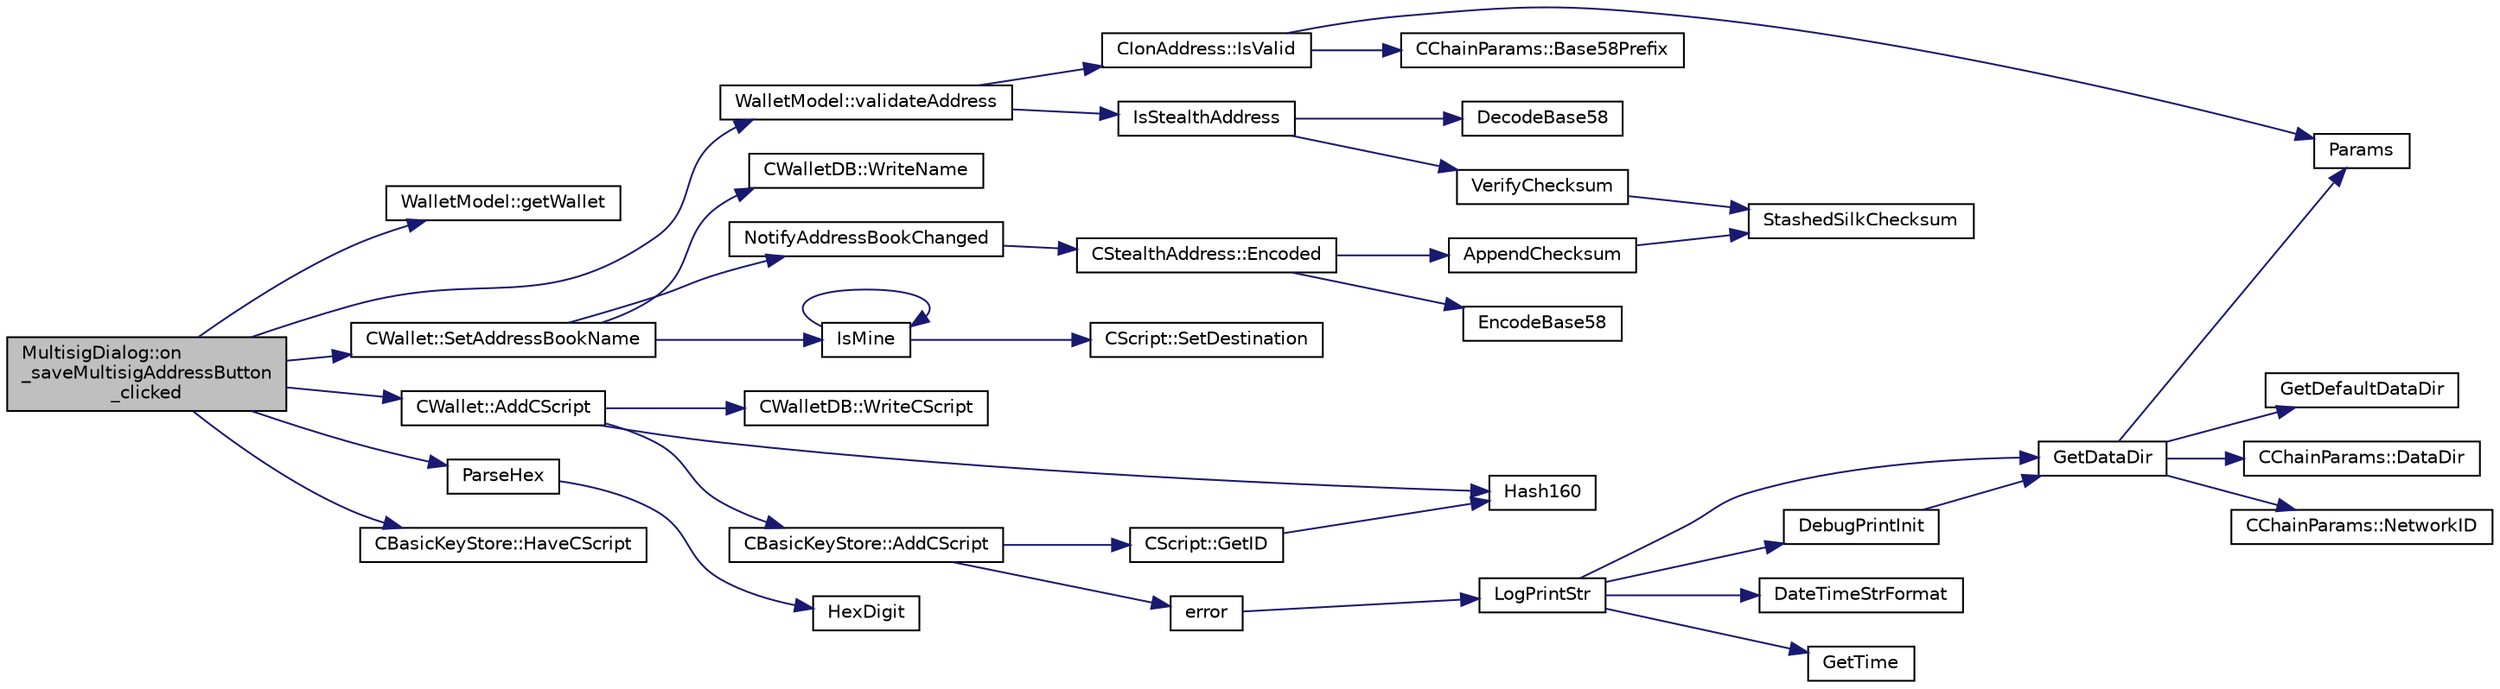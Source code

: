 digraph "MultisigDialog::on_saveMultisigAddressButton_clicked"
{
  edge [fontname="Helvetica",fontsize="10",labelfontname="Helvetica",labelfontsize="10"];
  node [fontname="Helvetica",fontsize="10",shape=record];
  rankdir="LR";
  Node221 [label="MultisigDialog::on\l_saveMultisigAddressButton\l_clicked",height=0.2,width=0.4,color="black", fillcolor="grey75", style="filled", fontcolor="black"];
  Node221 -> Node222 [color="midnightblue",fontsize="10",style="solid",fontname="Helvetica"];
  Node222 [label="WalletModel::getWallet",height=0.2,width=0.4,color="black", fillcolor="white", style="filled",URL="$d4/d27/class_wallet_model.html#aa3160f1900fce209230251547e434c90"];
  Node221 -> Node223 [color="midnightblue",fontsize="10",style="solid",fontname="Helvetica"];
  Node223 [label="WalletModel::validateAddress",height=0.2,width=0.4,color="black", fillcolor="white", style="filled",URL="$d4/d27/class_wallet_model.html#a04604615253aeaae1253b1412a70a1f7"];
  Node223 -> Node224 [color="midnightblue",fontsize="10",style="solid",fontname="Helvetica"];
  Node224 [label="IsStealthAddress",height=0.2,width=0.4,color="black", fillcolor="white", style="filled",URL="$db/d2d/stealth_8cpp.html#a26c89afcb720e8b1a9c9dadaee26757b"];
  Node224 -> Node225 [color="midnightblue",fontsize="10",style="solid",fontname="Helvetica"];
  Node225 [label="DecodeBase58",height=0.2,width=0.4,color="black", fillcolor="white", style="filled",URL="$db/d9c/base58_8cpp.html#a0f74d1d6e7e982cad4b0e538acea4538",tooltip="Decode a base58-encoded string (psz) into a byte vector (vchRet). "];
  Node224 -> Node226 [color="midnightblue",fontsize="10",style="solid",fontname="Helvetica"];
  Node226 [label="VerifyChecksum",height=0.2,width=0.4,color="black", fillcolor="white", style="filled",URL="$db/d2d/stealth_8cpp.html#a5ff6f6775db5f747f5088c7ef8264b74"];
  Node226 -> Node227 [color="midnightblue",fontsize="10",style="solid",fontname="Helvetica"];
  Node227 [label="StashedSilkChecksum",height=0.2,width=0.4,color="black", fillcolor="white", style="filled",URL="$db/d2d/stealth_8cpp.html#abb79a3b98a10b85daf3f3ff35c1cbfa8"];
  Node223 -> Node228 [color="midnightblue",fontsize="10",style="solid",fontname="Helvetica"];
  Node228 [label="CIonAddress::IsValid",height=0.2,width=0.4,color="black", fillcolor="white", style="filled",URL="$d1/de4/class_c_ion_address.html#a93cb71370b938e7fad4a74c4b5775da6"];
  Node228 -> Node229 [color="midnightblue",fontsize="10",style="solid",fontname="Helvetica"];
  Node229 [label="Params",height=0.2,width=0.4,color="black", fillcolor="white", style="filled",URL="$df/dbf/chainparams_8cpp.html#ace5c5b706d71a324a417dd2db394fd4a",tooltip="Return the currently selected parameters. "];
  Node228 -> Node230 [color="midnightblue",fontsize="10",style="solid",fontname="Helvetica"];
  Node230 [label="CChainParams::Base58Prefix",height=0.2,width=0.4,color="black", fillcolor="white", style="filled",URL="$d1/d4f/class_c_chain_params.html#a103c58eca4a26a71201882b3ed6c4cb4"];
  Node221 -> Node231 [color="midnightblue",fontsize="10",style="solid",fontname="Helvetica"];
  Node231 [label="ParseHex",height=0.2,width=0.4,color="black", fillcolor="white", style="filled",URL="$df/d2d/util_8cpp.html#abea395175fbc4a788ed0f0a41710b8a7"];
  Node231 -> Node232 [color="midnightblue",fontsize="10",style="solid",fontname="Helvetica"];
  Node232 [label="HexDigit",height=0.2,width=0.4,color="black", fillcolor="white", style="filled",URL="$df/d2d/util_8cpp.html#aa59e8a8c5a39cb5041f93bb95dd02119"];
  Node221 -> Node233 [color="midnightblue",fontsize="10",style="solid",fontname="Helvetica"];
  Node233 [label="CBasicKeyStore::HaveCScript",height=0.2,width=0.4,color="black", fillcolor="white", style="filled",URL="$db/db1/class_c_basic_key_store.html#a499e0a1d117b43e3200883d88a400bf6"];
  Node221 -> Node234 [color="midnightblue",fontsize="10",style="solid",fontname="Helvetica"];
  Node234 [label="CWallet::AddCScript",height=0.2,width=0.4,color="black", fillcolor="white", style="filled",URL="$d2/de5/class_c_wallet.html#ad7edacad1c926bc4b7fe0dc1be95ce31"];
  Node234 -> Node235 [color="midnightblue",fontsize="10",style="solid",fontname="Helvetica"];
  Node235 [label="CBasicKeyStore::AddCScript",height=0.2,width=0.4,color="black", fillcolor="white", style="filled",URL="$db/db1/class_c_basic_key_store.html#a56249ce3540398999cd397eeb662e836"];
  Node235 -> Node236 [color="midnightblue",fontsize="10",style="solid",fontname="Helvetica"];
  Node236 [label="error",height=0.2,width=0.4,color="black", fillcolor="white", style="filled",URL="$d8/d3c/util_8h.html#af8985880cf4ef26df0a5aa2ffcb76662"];
  Node236 -> Node237 [color="midnightblue",fontsize="10",style="solid",fontname="Helvetica"];
  Node237 [label="LogPrintStr",height=0.2,width=0.4,color="black", fillcolor="white", style="filled",URL="$d8/d3c/util_8h.html#afd4c3002b2797c0560adddb6af3ca1da"];
  Node237 -> Node238 [color="midnightblue",fontsize="10",style="solid",fontname="Helvetica"];
  Node238 [label="DebugPrintInit",height=0.2,width=0.4,color="black", fillcolor="white", style="filled",URL="$df/d2d/util_8cpp.html#a751ff5f21d880737811136b5e0bcea12"];
  Node238 -> Node239 [color="midnightblue",fontsize="10",style="solid",fontname="Helvetica"];
  Node239 [label="GetDataDir",height=0.2,width=0.4,color="black", fillcolor="white", style="filled",URL="$df/d2d/util_8cpp.html#ab83866a054745d4b30a3948a1b44beba"];
  Node239 -> Node229 [color="midnightblue",fontsize="10",style="solid",fontname="Helvetica"];
  Node239 -> Node240 [color="midnightblue",fontsize="10",style="solid",fontname="Helvetica"];
  Node240 [label="CChainParams::NetworkID",height=0.2,width=0.4,color="black", fillcolor="white", style="filled",URL="$d1/d4f/class_c_chain_params.html#a90dc493ec0c0325c98c3ac06eb99862b"];
  Node239 -> Node241 [color="midnightblue",fontsize="10",style="solid",fontname="Helvetica"];
  Node241 [label="GetDefaultDataDir",height=0.2,width=0.4,color="black", fillcolor="white", style="filled",URL="$df/d2d/util_8cpp.html#ab272995de020a3bcbf743be630e485c6"];
  Node239 -> Node242 [color="midnightblue",fontsize="10",style="solid",fontname="Helvetica"];
  Node242 [label="CChainParams::DataDir",height=0.2,width=0.4,color="black", fillcolor="white", style="filled",URL="$d1/d4f/class_c_chain_params.html#a959488b5d8e6fe62857940b831d73a78"];
  Node237 -> Node239 [color="midnightblue",fontsize="10",style="solid",fontname="Helvetica"];
  Node237 -> Node243 [color="midnightblue",fontsize="10",style="solid",fontname="Helvetica"];
  Node243 [label="DateTimeStrFormat",height=0.2,width=0.4,color="black", fillcolor="white", style="filled",URL="$df/d2d/util_8cpp.html#a749bc6776c8ec72d7c5e4dea56aee415"];
  Node237 -> Node244 [color="midnightblue",fontsize="10",style="solid",fontname="Helvetica"];
  Node244 [label="GetTime",height=0.2,width=0.4,color="black", fillcolor="white", style="filled",URL="$df/d2d/util_8cpp.html#a46fac5fba8ba905b5f9acb364f5d8c6f"];
  Node235 -> Node245 [color="midnightblue",fontsize="10",style="solid",fontname="Helvetica"];
  Node245 [label="CScript::GetID",height=0.2,width=0.4,color="black", fillcolor="white", style="filled",URL="$d9/d4b/class_c_script.html#a650fd970d7f03946c741ded7dba2c72c"];
  Node245 -> Node246 [color="midnightblue",fontsize="10",style="solid",fontname="Helvetica"];
  Node246 [label="Hash160",height=0.2,width=0.4,color="black", fillcolor="white", style="filled",URL="$db/dfb/hash_8h.html#a4490f70ddae16e9e48460a0416a48a6b"];
  Node234 -> Node247 [color="midnightblue",fontsize="10",style="solid",fontname="Helvetica"];
  Node247 [label="CWalletDB::WriteCScript",height=0.2,width=0.4,color="black", fillcolor="white", style="filled",URL="$d4/d90/class_c_wallet_d_b.html#a8c69e48e2305775898658e0a4f4616c9"];
  Node234 -> Node246 [color="midnightblue",fontsize="10",style="solid",fontname="Helvetica"];
  Node221 -> Node248 [color="midnightblue",fontsize="10",style="solid",fontname="Helvetica"];
  Node248 [label="CWallet::SetAddressBookName",height=0.2,width=0.4,color="black", fillcolor="white", style="filled",URL="$d2/de5/class_c_wallet.html#a95d2dd3693db562aa11afbecf33e1276"];
  Node248 -> Node249 [color="midnightblue",fontsize="10",style="solid",fontname="Helvetica"];
  Node249 [label="NotifyAddressBookChanged",height=0.2,width=0.4,color="black", fillcolor="white", style="filled",URL="$d8/d9b/walletmodel_8cpp.html#ab4e3d5ba1daba2e9a4cdd0d20bf25833"];
  Node249 -> Node250 [color="midnightblue",fontsize="10",style="solid",fontname="Helvetica"];
  Node250 [label="CStealthAddress::Encoded",height=0.2,width=0.4,color="black", fillcolor="white", style="filled",URL="$d6/d37/class_c_stealth_address.html#a1318c3f56f64354f4c909380ba692c91"];
  Node250 -> Node251 [color="midnightblue",fontsize="10",style="solid",fontname="Helvetica"];
  Node251 [label="AppendChecksum",height=0.2,width=0.4,color="black", fillcolor="white", style="filled",URL="$db/d2d/stealth_8cpp.html#aa4f182dc0efd181cef81ca75ae960533"];
  Node251 -> Node227 [color="midnightblue",fontsize="10",style="solid",fontname="Helvetica"];
  Node250 -> Node252 [color="midnightblue",fontsize="10",style="solid",fontname="Helvetica"];
  Node252 [label="EncodeBase58",height=0.2,width=0.4,color="black", fillcolor="white", style="filled",URL="$db/d9c/base58_8cpp.html#a8d6f0e9d5df175b4966dcede31dc90ad",tooltip="Encode a byte sequence as a base58-encoded string. "];
  Node248 -> Node253 [color="midnightblue",fontsize="10",style="solid",fontname="Helvetica"];
  Node253 [label="IsMine",height=0.2,width=0.4,color="black", fillcolor="white", style="filled",URL="$dd/d0f/script_8cpp.html#adc59cf67d903c1ba1ef225561b85bfce"];
  Node253 -> Node254 [color="midnightblue",fontsize="10",style="solid",fontname="Helvetica"];
  Node254 [label="CScript::SetDestination",height=0.2,width=0.4,color="black", fillcolor="white", style="filled",URL="$d9/d4b/class_c_script.html#ad1b5a9077241aa06116040c4f1b7c31e"];
  Node253 -> Node253 [color="midnightblue",fontsize="10",style="solid",fontname="Helvetica"];
  Node248 -> Node255 [color="midnightblue",fontsize="10",style="solid",fontname="Helvetica"];
  Node255 [label="CWalletDB::WriteName",height=0.2,width=0.4,color="black", fillcolor="white", style="filled",URL="$d4/d90/class_c_wallet_d_b.html#ad1b3bce77e9dd6ddd8c668a469c38f0a"];
}
